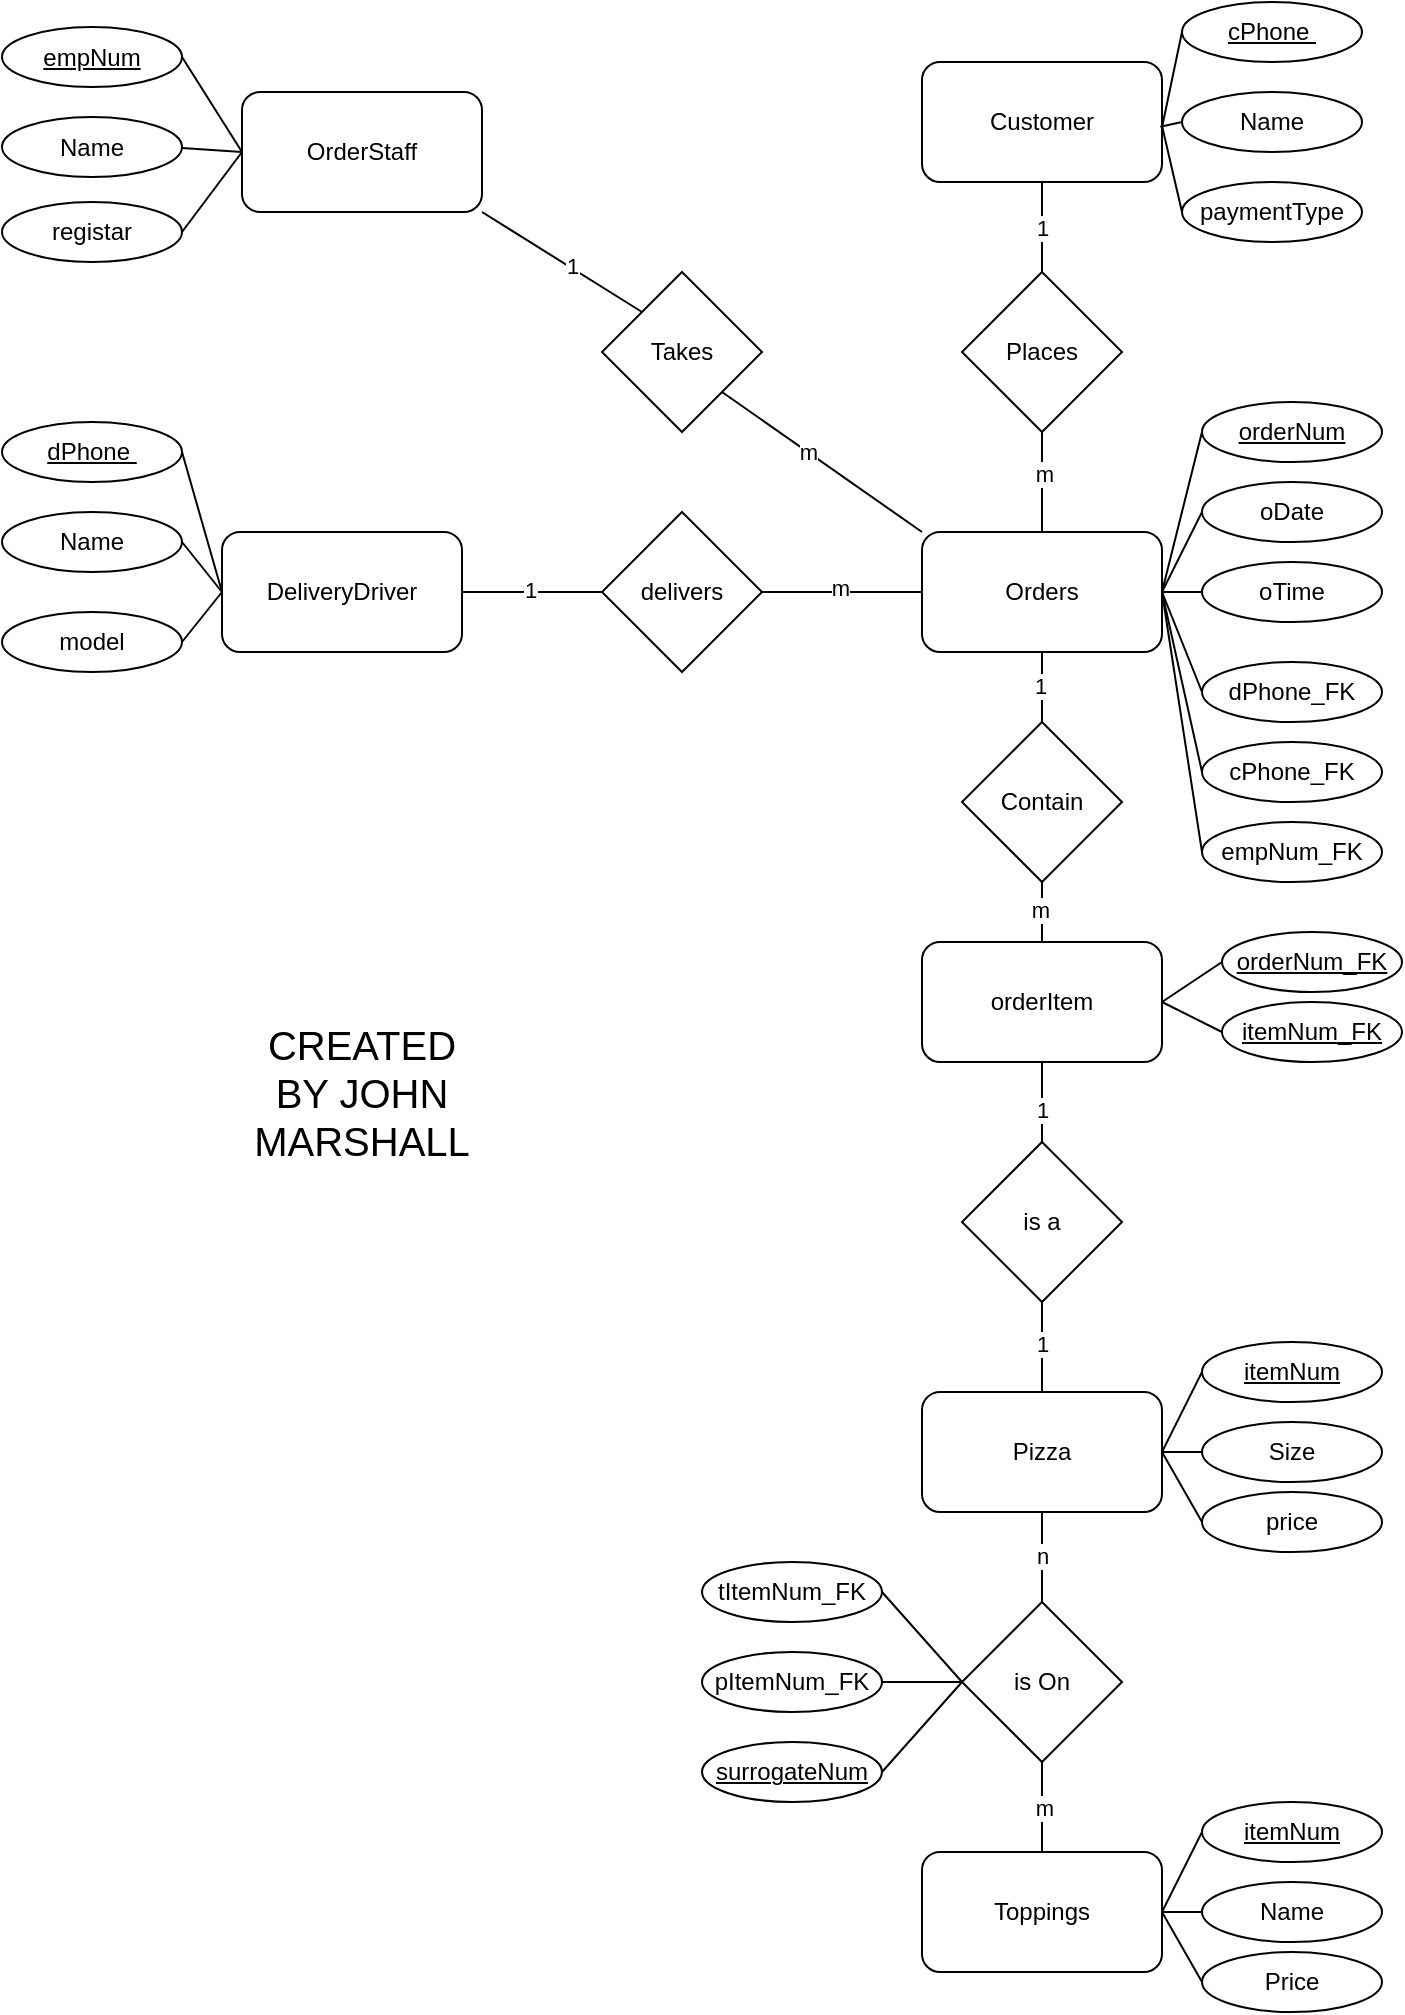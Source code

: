 <mxfile version="21.6.5" type="device">
  <diagram name="Page-1" id="Im3V0grFg-BByHo5ezQ1">
    <mxGraphModel dx="713" dy="1165" grid="1" gridSize="10" guides="1" tooltips="1" connect="1" arrows="1" fold="1" page="1" pageScale="1" pageWidth="850" pageHeight="1100" math="0" shadow="0">
      <root>
        <mxCell id="0" />
        <mxCell id="1" parent="0" />
        <mxCell id="jbSouinyllU802Phz8GY-1" value="OrderStaff" style="rounded=1;whiteSpace=wrap;html=1;" parent="1" vertex="1">
          <mxGeometry x="195" y="85" width="120" height="60" as="geometry" />
        </mxCell>
        <mxCell id="jbSouinyllU802Phz8GY-2" value="Customer" style="rounded=1;whiteSpace=wrap;html=1;" parent="1" vertex="1">
          <mxGeometry x="535" y="70" width="120" height="60" as="geometry" />
        </mxCell>
        <mxCell id="jbSouinyllU802Phz8GY-3" value="Orders" style="rounded=1;whiteSpace=wrap;html=1;" parent="1" vertex="1">
          <mxGeometry x="535" y="305" width="120" height="60" as="geometry" />
        </mxCell>
        <mxCell id="jbSouinyllU802Phz8GY-4" value="DeliveryDriver" style="rounded=1;whiteSpace=wrap;html=1;" parent="1" vertex="1">
          <mxGeometry x="185" y="305" width="120" height="60" as="geometry" />
        </mxCell>
        <mxCell id="jbSouinyllU802Phz8GY-5" value="Pizza" style="rounded=1;whiteSpace=wrap;html=1;" parent="1" vertex="1">
          <mxGeometry x="535" y="735" width="120" height="60" as="geometry" />
        </mxCell>
        <mxCell id="jbSouinyllU802Phz8GY-6" value="Toppings" style="rounded=1;whiteSpace=wrap;html=1;" parent="1" vertex="1">
          <mxGeometry x="535" y="965" width="120" height="60" as="geometry" />
        </mxCell>
        <mxCell id="jbSouinyllU802Phz8GY-8" value="&lt;u&gt;cPhone&amp;nbsp;&lt;/u&gt;" style="ellipse;whiteSpace=wrap;html=1;" parent="1" vertex="1">
          <mxGeometry x="665" y="40" width="90" height="30" as="geometry" />
        </mxCell>
        <mxCell id="jbSouinyllU802Phz8GY-9" value="Name" style="ellipse;whiteSpace=wrap;html=1;" parent="1" vertex="1">
          <mxGeometry x="665" y="85" width="90" height="30" as="geometry" />
        </mxCell>
        <mxCell id="jbSouinyllU802Phz8GY-11" value="&lt;u&gt;empNum&lt;/u&gt;" style="ellipse;whiteSpace=wrap;html=1;" parent="1" vertex="1">
          <mxGeometry x="75" y="52.5" width="90" height="30" as="geometry" />
        </mxCell>
        <mxCell id="jbSouinyllU802Phz8GY-12" value="Name" style="ellipse;whiteSpace=wrap;html=1;" parent="1" vertex="1">
          <mxGeometry x="75" y="97.5" width="90" height="30" as="geometry" />
        </mxCell>
        <mxCell id="jbSouinyllU802Phz8GY-13" value="oDate" style="ellipse;whiteSpace=wrap;html=1;" parent="1" vertex="1">
          <mxGeometry x="675" y="280" width="90" height="30" as="geometry" />
        </mxCell>
        <mxCell id="jbSouinyllU802Phz8GY-14" value="&lt;u&gt;orderNum&lt;/u&gt;" style="ellipse;whiteSpace=wrap;html=1;" parent="1" vertex="1">
          <mxGeometry x="675" y="240" width="90" height="30" as="geometry" />
        </mxCell>
        <mxCell id="jbSouinyllU802Phz8GY-15" value="&lt;u&gt;dPhone&amp;nbsp;&lt;/u&gt;" style="ellipse;whiteSpace=wrap;html=1;" parent="1" vertex="1">
          <mxGeometry x="75" y="250" width="90" height="30" as="geometry" />
        </mxCell>
        <mxCell id="jbSouinyllU802Phz8GY-16" value="Name" style="ellipse;whiteSpace=wrap;html=1;" parent="1" vertex="1">
          <mxGeometry x="75" y="295" width="90" height="30" as="geometry" />
        </mxCell>
        <mxCell id="jbSouinyllU802Phz8GY-17" value="model" style="ellipse;whiteSpace=wrap;html=1;" parent="1" vertex="1">
          <mxGeometry x="75" y="345" width="90" height="30" as="geometry" />
        </mxCell>
        <mxCell id="jbSouinyllU802Phz8GY-18" value="&lt;span&gt;oTime&lt;/span&gt;" style="ellipse;whiteSpace=wrap;html=1;fontStyle=0" parent="1" vertex="1">
          <mxGeometry x="675" y="320" width="90" height="30" as="geometry" />
        </mxCell>
        <mxCell id="jbSouinyllU802Phz8GY-19" value="Name" style="ellipse;whiteSpace=wrap;html=1;" parent="1" vertex="1">
          <mxGeometry x="675" y="980" width="90" height="30" as="geometry" />
        </mxCell>
        <mxCell id="jbSouinyllU802Phz8GY-20" value="&lt;u&gt;itemNum&lt;/u&gt;" style="ellipse;whiteSpace=wrap;html=1;" parent="1" vertex="1">
          <mxGeometry x="675" y="940" width="90" height="30" as="geometry" />
        </mxCell>
        <mxCell id="jbSouinyllU802Phz8GY-21" value="Price" style="ellipse;whiteSpace=wrap;html=1;" parent="1" vertex="1">
          <mxGeometry x="675" y="1015" width="90" height="30" as="geometry" />
        </mxCell>
        <mxCell id="jbSouinyllU802Phz8GY-22" value="Size" style="ellipse;whiteSpace=wrap;html=1;" parent="1" vertex="1">
          <mxGeometry x="675" y="750" width="90" height="30" as="geometry" />
        </mxCell>
        <mxCell id="jbSouinyllU802Phz8GY-23" value="&lt;u&gt;itemNum&lt;/u&gt;" style="ellipse;whiteSpace=wrap;html=1;" parent="1" vertex="1">
          <mxGeometry x="675" y="710" width="90" height="30" as="geometry" />
        </mxCell>
        <mxCell id="jbSouinyllU802Phz8GY-24" value="price" style="ellipse;whiteSpace=wrap;html=1;" parent="1" vertex="1">
          <mxGeometry x="675" y="785" width="90" height="30" as="geometry" />
        </mxCell>
        <mxCell id="jbSouinyllU802Phz8GY-25" value="Places" style="rhombus;whiteSpace=wrap;html=1;" parent="1" vertex="1">
          <mxGeometry x="555" y="175" width="80" height="80" as="geometry" />
        </mxCell>
        <mxCell id="jbSouinyllU802Phz8GY-26" value="" style="endArrow=none;html=1;rounded=0;entryX=0.5;entryY=1;entryDx=0;entryDy=0;" parent="1" source="jbSouinyllU802Phz8GY-3" target="jbSouinyllU802Phz8GY-25" edge="1">
          <mxGeometry width="50" height="50" relative="1" as="geometry">
            <mxPoint x="425" y="410" as="sourcePoint" />
            <mxPoint x="475" y="360" as="targetPoint" />
          </mxGeometry>
        </mxCell>
        <mxCell id="jbSouinyllU802Phz8GY-37" value="m" style="edgeLabel;html=1;align=center;verticalAlign=middle;resizable=0;points=[];" parent="jbSouinyllU802Phz8GY-26" vertex="1" connectable="0">
          <mxGeometry x="0.18" y="-1" relative="1" as="geometry">
            <mxPoint as="offset" />
          </mxGeometry>
        </mxCell>
        <mxCell id="jbSouinyllU802Phz8GY-27" value="1" style="endArrow=none;html=1;rounded=0;entryX=0.5;entryY=0;entryDx=0;entryDy=0;exitX=0.5;exitY=1;exitDx=0;exitDy=0;" parent="1" source="jbSouinyllU802Phz8GY-2" target="jbSouinyllU802Phz8GY-25" edge="1">
          <mxGeometry width="50" height="50" relative="1" as="geometry">
            <mxPoint x="425" y="410" as="sourcePoint" />
            <mxPoint x="475" y="360" as="targetPoint" />
          </mxGeometry>
        </mxCell>
        <mxCell id="jbSouinyllU802Phz8GY-29" value="delivers" style="rhombus;whiteSpace=wrap;html=1;" parent="1" vertex="1">
          <mxGeometry x="375" y="295" width="80" height="80" as="geometry" />
        </mxCell>
        <mxCell id="jbSouinyllU802Phz8GY-30" value="Takes" style="rhombus;whiteSpace=wrap;html=1;" parent="1" vertex="1">
          <mxGeometry x="375" y="175" width="80" height="80" as="geometry" />
        </mxCell>
        <mxCell id="jbSouinyllU802Phz8GY-31" value="" style="endArrow=none;html=1;rounded=0;entryX=0;entryY=0.5;entryDx=0;entryDy=0;exitX=1;exitY=0.5;exitDx=0;exitDy=0;" parent="1" source="jbSouinyllU802Phz8GY-4" target="jbSouinyllU802Phz8GY-29" edge="1">
          <mxGeometry width="50" height="50" relative="1" as="geometry">
            <mxPoint x="385" y="410" as="sourcePoint" />
            <mxPoint x="435" y="360" as="targetPoint" />
          </mxGeometry>
        </mxCell>
        <mxCell id="jbSouinyllU802Phz8GY-47" value="1" style="edgeLabel;html=1;align=center;verticalAlign=middle;resizable=0;points=[];" parent="jbSouinyllU802Phz8GY-31" vertex="1" connectable="0">
          <mxGeometry x="-0.026" y="1" relative="1" as="geometry">
            <mxPoint as="offset" />
          </mxGeometry>
        </mxCell>
        <mxCell id="jbSouinyllU802Phz8GY-33" value="" style="endArrow=none;html=1;rounded=0;exitX=1;exitY=0.5;exitDx=0;exitDy=0;entryX=0;entryY=0.5;entryDx=0;entryDy=0;" parent="1" source="jbSouinyllU802Phz8GY-29" target="jbSouinyllU802Phz8GY-3" edge="1">
          <mxGeometry width="50" height="50" relative="1" as="geometry">
            <mxPoint x="525" y="480" as="sourcePoint" />
            <mxPoint x="575" y="430" as="targetPoint" />
          </mxGeometry>
        </mxCell>
        <mxCell id="jbSouinyllU802Phz8GY-43" value="1" style="edgeLabel;html=1;align=center;verticalAlign=middle;resizable=0;points=[];" parent="jbSouinyllU802Phz8GY-33" vertex="1" connectable="0">
          <mxGeometry x="-0.007" y="2" relative="1" as="geometry">
            <mxPoint as="offset" />
          </mxGeometry>
        </mxCell>
        <mxCell id="jbSouinyllU802Phz8GY-48" value="m" style="edgeLabel;html=1;align=center;verticalAlign=middle;resizable=0;points=[];" parent="jbSouinyllU802Phz8GY-33" vertex="1" connectable="0">
          <mxGeometry x="-0.035" y="2" relative="1" as="geometry">
            <mxPoint as="offset" />
          </mxGeometry>
        </mxCell>
        <mxCell id="jbSouinyllU802Phz8GY-34" value="orderItem" style="rounded=1;whiteSpace=wrap;html=1;" parent="1" vertex="1">
          <mxGeometry x="535" y="510" width="120" height="60" as="geometry" />
        </mxCell>
        <mxCell id="jbSouinyllU802Phz8GY-35" value="Contain" style="rhombus;whiteSpace=wrap;html=1;" parent="1" vertex="1">
          <mxGeometry x="555" y="400" width="80" height="80" as="geometry" />
        </mxCell>
        <mxCell id="jbSouinyllU802Phz8GY-36" value="is a" style="rhombus;whiteSpace=wrap;html=1;" parent="1" vertex="1">
          <mxGeometry x="555" y="610" width="80" height="80" as="geometry" />
        </mxCell>
        <mxCell id="jbSouinyllU802Phz8GY-38" value="" style="endArrow=none;html=1;rounded=0;exitX=1;exitY=1;exitDx=0;exitDy=0;entryX=0;entryY=0;entryDx=0;entryDy=0;" parent="1" source="jbSouinyllU802Phz8GY-30" target="jbSouinyllU802Phz8GY-3" edge="1">
          <mxGeometry width="50" height="50" relative="1" as="geometry">
            <mxPoint x="435" y="150" as="sourcePoint" />
            <mxPoint x="485" y="100" as="targetPoint" />
          </mxGeometry>
        </mxCell>
        <mxCell id="jbSouinyllU802Phz8GY-41" value="m" style="edgeLabel;html=1;align=center;verticalAlign=middle;resizable=0;points=[];" parent="jbSouinyllU802Phz8GY-38" vertex="1" connectable="0">
          <mxGeometry x="-0.162" y="1" relative="1" as="geometry">
            <mxPoint y="1" as="offset" />
          </mxGeometry>
        </mxCell>
        <mxCell id="jbSouinyllU802Phz8GY-39" value="" style="endArrow=none;html=1;rounded=0;exitX=1;exitY=1;exitDx=0;exitDy=0;entryX=0;entryY=0;entryDx=0;entryDy=0;" parent="1" source="jbSouinyllU802Phz8GY-1" target="jbSouinyllU802Phz8GY-30" edge="1">
          <mxGeometry width="50" height="50" relative="1" as="geometry">
            <mxPoint x="435" y="150" as="sourcePoint" />
            <mxPoint x="485" y="100" as="targetPoint" />
          </mxGeometry>
        </mxCell>
        <mxCell id="jbSouinyllU802Phz8GY-40" value="1" style="edgeLabel;html=1;align=center;verticalAlign=middle;resizable=0;points=[];" parent="jbSouinyllU802Phz8GY-39" vertex="1" connectable="0">
          <mxGeometry x="0.109" y="1" relative="1" as="geometry">
            <mxPoint as="offset" />
          </mxGeometry>
        </mxCell>
        <mxCell id="jbSouinyllU802Phz8GY-49" value="" style="endArrow=none;html=1;rounded=0;entryX=0.5;entryY=0;entryDx=0;entryDy=0;exitX=0.5;exitY=1;exitDx=0;exitDy=0;" parent="1" source="jbSouinyllU802Phz8GY-3" target="jbSouinyllU802Phz8GY-35" edge="1">
          <mxGeometry width="50" height="50" relative="1" as="geometry">
            <mxPoint x="535" y="320" as="sourcePoint" />
            <mxPoint x="585" y="270" as="targetPoint" />
          </mxGeometry>
        </mxCell>
        <mxCell id="jbSouinyllU802Phz8GY-51" value="1" style="edgeLabel;html=1;align=center;verticalAlign=middle;resizable=0;points=[];" parent="jbSouinyllU802Phz8GY-49" vertex="1" connectable="0">
          <mxGeometry x="-0.015" y="-1" relative="1" as="geometry">
            <mxPoint as="offset" />
          </mxGeometry>
        </mxCell>
        <mxCell id="jbSouinyllU802Phz8GY-50" value="" style="endArrow=none;html=1;rounded=0;exitX=0.5;exitY=0;exitDx=0;exitDy=0;" parent="1" source="jbSouinyllU802Phz8GY-34" target="jbSouinyllU802Phz8GY-35" edge="1">
          <mxGeometry width="50" height="50" relative="1" as="geometry">
            <mxPoint x="515" y="460" as="sourcePoint" />
            <mxPoint x="565" y="410" as="targetPoint" />
          </mxGeometry>
        </mxCell>
        <mxCell id="jbSouinyllU802Phz8GY-52" value="m" style="edgeLabel;html=1;align=center;verticalAlign=middle;resizable=0;points=[];" parent="jbSouinyllU802Phz8GY-50" vertex="1" connectable="0">
          <mxGeometry x="0.07" y="1" relative="1" as="geometry">
            <mxPoint as="offset" />
          </mxGeometry>
        </mxCell>
        <mxCell id="jbSouinyllU802Phz8GY-53" value="" style="endArrow=none;html=1;rounded=0;exitX=0.5;exitY=0;exitDx=0;exitDy=0;" parent="1" source="jbSouinyllU802Phz8GY-36" edge="1">
          <mxGeometry width="50" height="50" relative="1" as="geometry">
            <mxPoint x="545" y="600" as="sourcePoint" />
            <mxPoint x="595" y="570" as="targetPoint" />
          </mxGeometry>
        </mxCell>
        <mxCell id="jbSouinyllU802Phz8GY-54" value="1" style="edgeLabel;html=1;align=center;verticalAlign=middle;resizable=0;points=[];" parent="jbSouinyllU802Phz8GY-53" vertex="1" connectable="0">
          <mxGeometry x="-0.209" relative="1" as="geometry">
            <mxPoint as="offset" />
          </mxGeometry>
        </mxCell>
        <mxCell id="jbSouinyllU802Phz8GY-56" value="" style="endArrow=none;html=1;rounded=0;exitX=0.5;exitY=0;exitDx=0;exitDy=0;entryX=0.5;entryY=1;entryDx=0;entryDy=0;" parent="1" source="jbSouinyllU802Phz8GY-5" target="jbSouinyllU802Phz8GY-36" edge="1">
          <mxGeometry width="50" height="50" relative="1" as="geometry">
            <mxPoint x="545" y="600" as="sourcePoint" />
            <mxPoint x="595" y="550" as="targetPoint" />
          </mxGeometry>
        </mxCell>
        <mxCell id="jbSouinyllU802Phz8GY-57" value="1" style="edgeLabel;html=1;align=center;verticalAlign=middle;resizable=0;points=[];" parent="jbSouinyllU802Phz8GY-56" vertex="1" connectable="0">
          <mxGeometry x="0.058" relative="1" as="geometry">
            <mxPoint as="offset" />
          </mxGeometry>
        </mxCell>
        <mxCell id="jbSouinyllU802Phz8GY-58" value="is On" style="rhombus;whiteSpace=wrap;html=1;" parent="1" vertex="1">
          <mxGeometry x="555" y="840" width="80" height="80" as="geometry" />
        </mxCell>
        <mxCell id="jbSouinyllU802Phz8GY-59" value="" style="endArrow=none;html=1;rounded=0;exitX=0.5;exitY=0;exitDx=0;exitDy=0;entryX=0.5;entryY=1;entryDx=0;entryDy=0;" parent="1" source="jbSouinyllU802Phz8GY-58" target="jbSouinyllU802Phz8GY-5" edge="1">
          <mxGeometry width="50" height="50" relative="1" as="geometry">
            <mxPoint x="525" y="790" as="sourcePoint" />
            <mxPoint x="575" y="740" as="targetPoint" />
          </mxGeometry>
        </mxCell>
        <mxCell id="jbSouinyllU802Phz8GY-62" value="n" style="edgeLabel;html=1;align=center;verticalAlign=middle;resizable=0;points=[];" parent="jbSouinyllU802Phz8GY-59" vertex="1" connectable="0">
          <mxGeometry x="0.015" relative="1" as="geometry">
            <mxPoint as="offset" />
          </mxGeometry>
        </mxCell>
        <mxCell id="jbSouinyllU802Phz8GY-60" value="" style="endArrow=none;html=1;rounded=0;exitX=0.5;exitY=0;exitDx=0;exitDy=0;entryX=0.5;entryY=1;entryDx=0;entryDy=0;" parent="1" source="jbSouinyllU802Phz8GY-6" target="jbSouinyllU802Phz8GY-58" edge="1">
          <mxGeometry width="50" height="50" relative="1" as="geometry">
            <mxPoint x="605" y="850" as="sourcePoint" />
            <mxPoint x="605" y="805" as="targetPoint" />
          </mxGeometry>
        </mxCell>
        <mxCell id="jbSouinyllU802Phz8GY-63" value="m" style="edgeLabel;html=1;align=center;verticalAlign=middle;resizable=0;points=[];" parent="jbSouinyllU802Phz8GY-60" vertex="1" connectable="0">
          <mxGeometry x="-0.008" y="-1" relative="1" as="geometry">
            <mxPoint as="offset" />
          </mxGeometry>
        </mxCell>
        <mxCell id="jbSouinyllU802Phz8GY-64" value="CREATED BY JOHN MARSHALL" style="text;strokeColor=none;align=center;fillColor=none;html=1;verticalAlign=middle;whiteSpace=wrap;rounded=0;fontSize=20;" parent="1" vertex="1">
          <mxGeometry x="225" y="570" width="60" height="30" as="geometry" />
        </mxCell>
        <mxCell id="jbSouinyllU802Phz8GY-70" value="&lt;u&gt;orderNum_FK&lt;/u&gt;" style="ellipse;whiteSpace=wrap;html=1;" parent="1" vertex="1">
          <mxGeometry x="685" y="505" width="90" height="30" as="geometry" />
        </mxCell>
        <mxCell id="jbSouinyllU802Phz8GY-72" value="dPhone_FK" style="ellipse;whiteSpace=wrap;html=1;" parent="1" vertex="1">
          <mxGeometry x="675" y="370" width="90" height="30" as="geometry" />
        </mxCell>
        <mxCell id="jbSouinyllU802Phz8GY-73" value="cPhone_FK" style="ellipse;whiteSpace=wrap;html=1;" parent="1" vertex="1">
          <mxGeometry x="675" y="410" width="90" height="30" as="geometry" />
        </mxCell>
        <mxCell id="jbSouinyllU802Phz8GY-74" value="empNum_FK" style="ellipse;whiteSpace=wrap;html=1;" parent="1" vertex="1">
          <mxGeometry x="675" y="450" width="90" height="30" as="geometry" />
        </mxCell>
        <mxCell id="jbSouinyllU802Phz8GY-77" value="pItemNum_FK" style="ellipse;whiteSpace=wrap;html=1;" parent="1" vertex="1">
          <mxGeometry x="425" y="865" width="90" height="30" as="geometry" />
        </mxCell>
        <mxCell id="jbSouinyllU802Phz8GY-79" value="tItemNum_FK" style="ellipse;whiteSpace=wrap;html=1;" parent="1" vertex="1">
          <mxGeometry x="425" y="820" width="90" height="30" as="geometry" />
        </mxCell>
        <mxCell id="jbSouinyllU802Phz8GY-80" value="" style="endArrow=none;html=1;rounded=0;exitX=1;exitY=0.5;exitDx=0;exitDy=0;entryX=0;entryY=0.5;entryDx=0;entryDy=0;" parent="1" source="jbSouinyllU802Phz8GY-79" target="jbSouinyllU802Phz8GY-58" edge="1">
          <mxGeometry width="50" height="50" relative="1" as="geometry">
            <mxPoint x="505" y="740" as="sourcePoint" />
            <mxPoint x="545" y="880" as="targetPoint" />
          </mxGeometry>
        </mxCell>
        <mxCell id="jbSouinyllU802Phz8GY-81" value="" style="endArrow=none;html=1;rounded=0;exitX=1;exitY=0.5;exitDx=0;exitDy=0;" parent="1" source="jbSouinyllU802Phz8GY-77" edge="1">
          <mxGeometry width="50" height="50" relative="1" as="geometry">
            <mxPoint x="515" y="750" as="sourcePoint" />
            <mxPoint x="555" y="880" as="targetPoint" />
          </mxGeometry>
        </mxCell>
        <mxCell id="jbSouinyllU802Phz8GY-82" value="" style="endArrow=none;html=1;rounded=0;exitX=0;exitY=0.5;exitDx=0;exitDy=0;entryX=1;entryY=0.5;entryDx=0;entryDy=0;" parent="1" source="jbSouinyllU802Phz8GY-20" target="jbSouinyllU802Phz8GY-6" edge="1">
          <mxGeometry width="50" height="50" relative="1" as="geometry">
            <mxPoint x="525" y="760" as="sourcePoint" />
            <mxPoint x="575" y="710" as="targetPoint" />
          </mxGeometry>
        </mxCell>
        <mxCell id="jbSouinyllU802Phz8GY-83" value="" style="endArrow=none;html=1;rounded=0;exitX=0;exitY=0.5;exitDx=0;exitDy=0;entryX=1;entryY=0.5;entryDx=0;entryDy=0;" parent="1" source="jbSouinyllU802Phz8GY-19" target="jbSouinyllU802Phz8GY-6" edge="1">
          <mxGeometry width="50" height="50" relative="1" as="geometry">
            <mxPoint x="685" y="965" as="sourcePoint" />
            <mxPoint x="665" y="1005" as="targetPoint" />
          </mxGeometry>
        </mxCell>
        <mxCell id="jbSouinyllU802Phz8GY-84" value="" style="endArrow=none;html=1;rounded=0;exitX=0;exitY=0.5;exitDx=0;exitDy=0;entryX=1;entryY=0.5;entryDx=0;entryDy=0;" parent="1" source="jbSouinyllU802Phz8GY-21" target="jbSouinyllU802Phz8GY-6" edge="1">
          <mxGeometry width="50" height="50" relative="1" as="geometry">
            <mxPoint x="695" y="975" as="sourcePoint" />
            <mxPoint x="675" y="1015" as="targetPoint" />
          </mxGeometry>
        </mxCell>
        <mxCell id="jbSouinyllU802Phz8GY-86" value="" style="endArrow=none;html=1;rounded=0;exitX=0;exitY=0.5;exitDx=0;exitDy=0;entryX=1;entryY=0.5;entryDx=0;entryDy=0;" parent="1" source="jbSouinyllU802Phz8GY-23" target="jbSouinyllU802Phz8GY-5" edge="1">
          <mxGeometry width="50" height="50" relative="1" as="geometry">
            <mxPoint x="685" y="730" as="sourcePoint" />
            <mxPoint x="665" y="770" as="targetPoint" />
          </mxGeometry>
        </mxCell>
        <mxCell id="jbSouinyllU802Phz8GY-87" value="" style="endArrow=none;html=1;rounded=0;exitX=0;exitY=0.5;exitDx=0;exitDy=0;entryX=1;entryY=0.5;entryDx=0;entryDy=0;" parent="1" source="jbSouinyllU802Phz8GY-22" target="jbSouinyllU802Phz8GY-5" edge="1">
          <mxGeometry width="50" height="50" relative="1" as="geometry">
            <mxPoint x="685" y="770" as="sourcePoint" />
            <mxPoint x="765" y="765" as="targetPoint" />
          </mxGeometry>
        </mxCell>
        <mxCell id="jbSouinyllU802Phz8GY-88" value="" style="endArrow=none;html=1;rounded=0;exitX=0;exitY=0.5;exitDx=0;exitDy=0;entryX=1;entryY=0.5;entryDx=0;entryDy=0;" parent="1" source="jbSouinyllU802Phz8GY-24" target="jbSouinyllU802Phz8GY-5" edge="1">
          <mxGeometry width="50" height="50" relative="1" as="geometry">
            <mxPoint x="685" y="805" as="sourcePoint" />
            <mxPoint x="665" y="770" as="targetPoint" />
          </mxGeometry>
        </mxCell>
        <mxCell id="jbSouinyllU802Phz8GY-90" value="" style="endArrow=none;html=1;rounded=0;entryX=0;entryY=0.5;entryDx=0;entryDy=0;exitX=1;exitY=0.5;exitDx=0;exitDy=0;" parent="1" source="jbSouinyllU802Phz8GY-34" target="jbSouinyllU802Phz8GY-70" edge="1">
          <mxGeometry width="50" height="50" relative="1" as="geometry">
            <mxPoint x="615" y="680" as="sourcePoint" />
            <mxPoint x="665" y="630" as="targetPoint" />
          </mxGeometry>
        </mxCell>
        <mxCell id="jbSouinyllU802Phz8GY-91" value="&lt;u&gt;itemNum_FK&lt;/u&gt;" style="ellipse;whiteSpace=wrap;html=1;" parent="1" vertex="1">
          <mxGeometry x="685" y="540" width="90" height="30" as="geometry" />
        </mxCell>
        <mxCell id="jbSouinyllU802Phz8GY-92" value="" style="endArrow=none;html=1;rounded=0;entryX=0;entryY=0.5;entryDx=0;entryDy=0;exitX=1;exitY=0.5;exitDx=0;exitDy=0;" parent="1" source="jbSouinyllU802Phz8GY-34" target="jbSouinyllU802Phz8GY-91" edge="1">
          <mxGeometry width="50" height="50" relative="1" as="geometry">
            <mxPoint x="605" y="540" as="sourcePoint" />
            <mxPoint x="655" y="490" as="targetPoint" />
          </mxGeometry>
        </mxCell>
        <mxCell id="jbSouinyllU802Phz8GY-93" value="" style="endArrow=none;html=1;rounded=0;entryX=0;entryY=0.5;entryDx=0;entryDy=0;exitX=1;exitY=0.5;exitDx=0;exitDy=0;" parent="1" source="jbSouinyllU802Phz8GY-3" target="jbSouinyllU802Phz8GY-74" edge="1">
          <mxGeometry width="50" height="50" relative="1" as="geometry">
            <mxPoint x="615" y="550" as="sourcePoint" />
            <mxPoint x="665" y="500" as="targetPoint" />
          </mxGeometry>
        </mxCell>
        <mxCell id="jbSouinyllU802Phz8GY-94" value="" style="endArrow=none;html=1;rounded=0;entryX=0;entryY=0.5;entryDx=0;entryDy=0;exitX=1;exitY=0.5;exitDx=0;exitDy=0;" parent="1" source="jbSouinyllU802Phz8GY-3" target="jbSouinyllU802Phz8GY-73" edge="1">
          <mxGeometry width="50" height="50" relative="1" as="geometry">
            <mxPoint x="665" y="345" as="sourcePoint" />
            <mxPoint x="685" y="475" as="targetPoint" />
          </mxGeometry>
        </mxCell>
        <mxCell id="jbSouinyllU802Phz8GY-95" value="" style="endArrow=none;html=1;rounded=0;entryX=0;entryY=0.5;entryDx=0;entryDy=0;exitX=1;exitY=0.5;exitDx=0;exitDy=0;" parent="1" source="jbSouinyllU802Phz8GY-3" target="jbSouinyllU802Phz8GY-72" edge="1">
          <mxGeometry width="50" height="50" relative="1" as="geometry">
            <mxPoint x="655" y="340" as="sourcePoint" />
            <mxPoint x="695" y="485" as="targetPoint" />
          </mxGeometry>
        </mxCell>
        <mxCell id="jbSouinyllU802Phz8GY-97" value="" style="endArrow=none;html=1;rounded=0;entryX=0;entryY=0.5;entryDx=0;entryDy=0;exitX=1;exitY=0.5;exitDx=0;exitDy=0;" parent="1" source="jbSouinyllU802Phz8GY-3" target="jbSouinyllU802Phz8GY-18" edge="1">
          <mxGeometry width="50" height="50" relative="1" as="geometry">
            <mxPoint x="695" y="375" as="sourcePoint" />
            <mxPoint x="715" y="505" as="targetPoint" />
          </mxGeometry>
        </mxCell>
        <mxCell id="jbSouinyllU802Phz8GY-98" value="" style="endArrow=none;html=1;rounded=0;entryX=0;entryY=0.5;entryDx=0;entryDy=0;exitX=1;exitY=0.5;exitDx=0;exitDy=0;" parent="1" source="jbSouinyllU802Phz8GY-3" target="jbSouinyllU802Phz8GY-13" edge="1">
          <mxGeometry width="50" height="50" relative="1" as="geometry">
            <mxPoint x="665" y="345" as="sourcePoint" />
            <mxPoint x="685" y="315" as="targetPoint" />
          </mxGeometry>
        </mxCell>
        <mxCell id="jbSouinyllU802Phz8GY-99" value="" style="endArrow=none;html=1;rounded=0;entryX=0;entryY=0.5;entryDx=0;entryDy=0;exitX=1;exitY=0.5;exitDx=0;exitDy=0;" parent="1" source="jbSouinyllU802Phz8GY-3" target="jbSouinyllU802Phz8GY-14" edge="1">
          <mxGeometry width="50" height="50" relative="1" as="geometry">
            <mxPoint x="665" y="330" as="sourcePoint" />
            <mxPoint x="695" y="325" as="targetPoint" />
          </mxGeometry>
        </mxCell>
        <mxCell id="jbSouinyllU802Phz8GY-100" value="" style="endArrow=none;html=1;rounded=0;exitX=0.993;exitY=0.539;exitDx=0;exitDy=0;entryX=0;entryY=0.5;entryDx=0;entryDy=0;exitPerimeter=0;" parent="1" source="jbSouinyllU802Phz8GY-2" target="jbSouinyllU802Phz8GY-9" edge="1">
          <mxGeometry width="50" height="50" relative="1" as="geometry">
            <mxPoint x="655.0" y="100" as="sourcePoint" />
            <mxPoint x="665" y="80" as="targetPoint" />
          </mxGeometry>
        </mxCell>
        <mxCell id="jbSouinyllU802Phz8GY-102" value="" style="endArrow=none;html=1;rounded=0;entryX=0;entryY=0.5;entryDx=0;entryDy=0;exitX=1.001;exitY=0.536;exitDx=0;exitDy=0;exitPerimeter=0;" parent="1" source="jbSouinyllU802Phz8GY-2" target="jbSouinyllU802Phz8GY-8" edge="1">
          <mxGeometry width="50" height="50" relative="1" as="geometry">
            <mxPoint x="660" y="90" as="sourcePoint" />
            <mxPoint x="685" y="110" as="targetPoint" />
          </mxGeometry>
        </mxCell>
        <mxCell id="jbSouinyllU802Phz8GY-103" value="" style="endArrow=none;html=1;rounded=0;entryX=1;entryY=0.5;entryDx=0;entryDy=0;exitX=0;exitY=0.5;exitDx=0;exitDy=0;" parent="1" source="jbSouinyllU802Phz8GY-1" target="jbSouinyllU802Phz8GY-11" edge="1">
          <mxGeometry width="50" height="50" relative="1" as="geometry">
            <mxPoint x="675" y="160" as="sourcePoint" />
            <mxPoint x="695" y="130" as="targetPoint" />
          </mxGeometry>
        </mxCell>
        <mxCell id="jbSouinyllU802Phz8GY-104" value="" style="endArrow=none;html=1;rounded=0;exitX=0;exitY=0.5;exitDx=0;exitDy=0;" parent="1" source="jbSouinyllU802Phz8GY-1" edge="1">
          <mxGeometry width="50" height="50" relative="1" as="geometry">
            <mxPoint x="205" y="125" as="sourcePoint" />
            <mxPoint x="165" y="113" as="targetPoint" />
          </mxGeometry>
        </mxCell>
        <mxCell id="jbSouinyllU802Phz8GY-106" value="" style="endArrow=none;html=1;rounded=0;entryX=1;entryY=0.5;entryDx=0;entryDy=0;exitX=0;exitY=0.5;exitDx=0;exitDy=0;" parent="1" source="jbSouinyllU802Phz8GY-4" target="jbSouinyllU802Phz8GY-15" edge="1">
          <mxGeometry width="50" height="50" relative="1" as="geometry">
            <mxPoint x="205" y="282" as="sourcePoint" />
            <mxPoint x="175" y="280" as="targetPoint" />
          </mxGeometry>
        </mxCell>
        <mxCell id="jbSouinyllU802Phz8GY-107" value="" style="endArrow=none;html=1;rounded=0;entryX=1;entryY=0.5;entryDx=0;entryDy=0;exitX=0;exitY=0.5;exitDx=0;exitDy=0;" parent="1" source="jbSouinyllU802Phz8GY-4" target="jbSouinyllU802Phz8GY-16" edge="1">
          <mxGeometry width="50" height="50" relative="1" as="geometry">
            <mxPoint x="215" y="292" as="sourcePoint" />
            <mxPoint x="185" y="290" as="targetPoint" />
          </mxGeometry>
        </mxCell>
        <mxCell id="jbSouinyllU802Phz8GY-108" value="" style="endArrow=none;html=1;rounded=0;entryX=1;entryY=0.5;entryDx=0;entryDy=0;exitX=0;exitY=0.5;exitDx=0;exitDy=0;" parent="1" source="jbSouinyllU802Phz8GY-4" target="jbSouinyllU802Phz8GY-17" edge="1">
          <mxGeometry width="50" height="50" relative="1" as="geometry">
            <mxPoint x="225" y="302" as="sourcePoint" />
            <mxPoint x="195" y="300" as="targetPoint" />
          </mxGeometry>
        </mxCell>
        <mxCell id="jgGXbFh_TVSAt6FL5fw_-1" value="&lt;u&gt;surrogateNum&lt;/u&gt;" style="ellipse;whiteSpace=wrap;html=1;" parent="1" vertex="1">
          <mxGeometry x="425" y="910" width="90" height="30" as="geometry" />
        </mxCell>
        <mxCell id="jgGXbFh_TVSAt6FL5fw_-2" value="" style="endArrow=none;html=1;rounded=0;exitX=1;exitY=0.5;exitDx=0;exitDy=0;entryX=0;entryY=0.5;entryDx=0;entryDy=0;" parent="1" source="jgGXbFh_TVSAt6FL5fw_-1" target="jbSouinyllU802Phz8GY-58" edge="1">
          <mxGeometry width="50" height="50" relative="1" as="geometry">
            <mxPoint x="525" y="890" as="sourcePoint" />
            <mxPoint x="565" y="890" as="targetPoint" />
          </mxGeometry>
        </mxCell>
        <mxCell id="jgGXbFh_TVSAt6FL5fw_-3" value="registar" style="ellipse;whiteSpace=wrap;html=1;" parent="1" vertex="1">
          <mxGeometry x="75" y="140" width="90" height="30" as="geometry" />
        </mxCell>
        <mxCell id="jgGXbFh_TVSAt6FL5fw_-4" value="paymentType" style="ellipse;whiteSpace=wrap;html=1;" parent="1" vertex="1">
          <mxGeometry x="665" y="130" width="90" height="30" as="geometry" />
        </mxCell>
        <mxCell id="jgGXbFh_TVSAt6FL5fw_-5" value="" style="endArrow=none;html=1;rounded=0;entryX=1.001;entryY=0.539;entryDx=0;entryDy=0;entryPerimeter=0;exitX=0;exitY=0.5;exitDx=0;exitDy=0;" parent="1" source="jgGXbFh_TVSAt6FL5fw_-4" target="jbSouinyllU802Phz8GY-2" edge="1">
          <mxGeometry width="50" height="50" relative="1" as="geometry">
            <mxPoint x="600" y="150" as="sourcePoint" />
            <mxPoint x="650" y="100" as="targetPoint" />
          </mxGeometry>
        </mxCell>
        <mxCell id="jgGXbFh_TVSAt6FL5fw_-6" value="" style="endArrow=none;html=1;rounded=0;exitX=1;exitY=0.5;exitDx=0;exitDy=0;entryX=0;entryY=0.5;entryDx=0;entryDy=0;" parent="1" source="jgGXbFh_TVSAt6FL5fw_-3" target="jbSouinyllU802Phz8GY-1" edge="1">
          <mxGeometry width="50" height="50" relative="1" as="geometry">
            <mxPoint x="240" y="240" as="sourcePoint" />
            <mxPoint x="290" y="190" as="targetPoint" />
          </mxGeometry>
        </mxCell>
      </root>
    </mxGraphModel>
  </diagram>
</mxfile>
